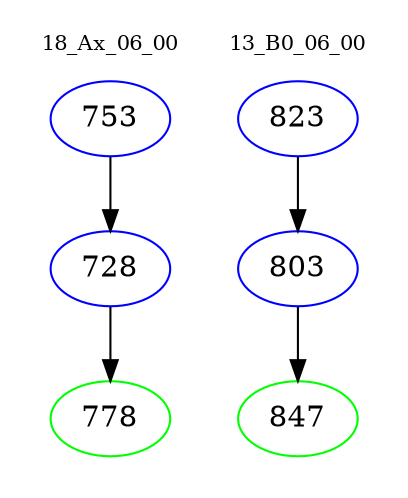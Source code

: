 digraph{
subgraph cluster_0 {
color = white
label = "18_Ax_06_00";
fontsize=10;
T0_753 [label="753", color="blue"]
T0_753 -> T0_728 [color="black"]
T0_728 [label="728", color="blue"]
T0_728 -> T0_778 [color="black"]
T0_778 [label="778", color="green"]
}
subgraph cluster_1 {
color = white
label = "13_B0_06_00";
fontsize=10;
T1_823 [label="823", color="blue"]
T1_823 -> T1_803 [color="black"]
T1_803 [label="803", color="blue"]
T1_803 -> T1_847 [color="black"]
T1_847 [label="847", color="green"]
}
}
